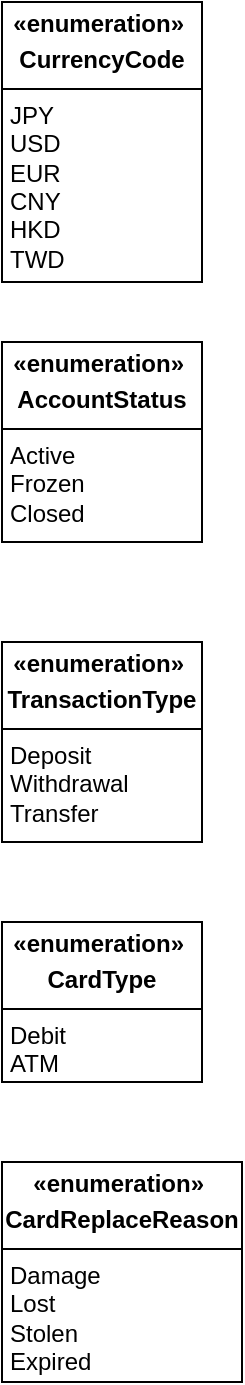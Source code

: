<mxfile>
    <diagram id="tlqW0XXGF8_SvCwe-ede" name="第 1 页">
        <mxGraphModel dx="426" dy="786" grid="1" gridSize="10" guides="1" tooltips="1" connect="1" arrows="1" fold="1" page="1" pageScale="1" pageWidth="827" pageHeight="1169" math="0" shadow="0">
            <root>
                <mxCell id="0"/>
                <mxCell id="1" parent="0"/>
                <mxCell id="3" value="&lt;p style=&quot;margin:0px;margin-top:4px;text-align:center;&quot;&gt;&lt;b&gt;«enumeration»&amp;nbsp;&lt;/b&gt;&lt;/p&gt;&lt;p style=&quot;margin:0px;margin-top:4px;text-align:center;&quot;&gt;&lt;b&gt;TransactionType&lt;/b&gt;&lt;/p&gt;&lt;hr size=&quot;1&quot; style=&quot;border-style:solid;&quot;&gt;&lt;p style=&quot;margin:0px;margin-left:4px;&quot;&gt;&lt;/p&gt;&lt;p style=&quot;margin:0px;margin-left:4px;&quot;&gt;Deposit&lt;/p&gt;&lt;p style=&quot;margin:0px;margin-left:4px;&quot;&gt;Withdrawal&lt;/p&gt;&lt;p style=&quot;margin:0px;margin-left:4px;&quot;&gt;Transfer&lt;/p&gt;" style="verticalAlign=top;align=left;overflow=fill;html=1;whiteSpace=wrap;" vertex="1" parent="1">
                    <mxGeometry x="50" y="380" width="100" height="100" as="geometry"/>
                </mxCell>
                <mxCell id="4" value="&lt;p style=&quot;margin:0px;margin-top:4px;text-align:center;&quot;&gt;&lt;b&gt;«enumeration»&amp;nbsp;&lt;/b&gt;&lt;/p&gt;&lt;p style=&quot;margin:0px;margin-top:4px;text-align:center;&quot;&gt;&lt;b&gt;AccountStatus&lt;/b&gt;&lt;/p&gt;&lt;hr size=&quot;1&quot; style=&quot;border-style:solid;&quot;&gt;&lt;p style=&quot;margin:0px;margin-left:4px;&quot;&gt;&lt;/p&gt;&lt;p style=&quot;margin:0px;margin-left:4px;&quot;&gt;Active&lt;/p&gt;&lt;p style=&quot;margin:0px;margin-left:4px;&quot;&gt;Frozen&lt;/p&gt;&lt;p style=&quot;margin:0px;margin-left:4px;&quot;&gt;Closed&lt;/p&gt;" style="verticalAlign=top;align=left;overflow=fill;html=1;whiteSpace=wrap;" vertex="1" parent="1">
                    <mxGeometry x="50" y="230" width="100" height="100" as="geometry"/>
                </mxCell>
                <mxCell id="5" value="&lt;p style=&quot;margin:0px;margin-top:4px;text-align:center;&quot;&gt;&lt;b&gt;«enumeration»&amp;nbsp;&lt;/b&gt;&lt;/p&gt;&lt;p style=&quot;margin:0px;margin-top:4px;text-align:center;&quot;&gt;&lt;b&gt;CurrencyCode&lt;/b&gt;&lt;/p&gt;&lt;hr size=&quot;1&quot; style=&quot;border-style:solid;&quot;&gt;&lt;p style=&quot;margin:0px;margin-left:4px;&quot;&gt;&lt;/p&gt;&lt;p style=&quot;margin:0px;margin-left:4px;&quot;&gt;JPY&lt;/p&gt;&lt;p style=&quot;margin:0px;margin-left:4px;&quot;&gt;USD&lt;/p&gt;&lt;p style=&quot;margin:0px;margin-left:4px;&quot;&gt;EUR&lt;/p&gt;&lt;p style=&quot;margin:0px;margin-left:4px;&quot;&gt;CNY&lt;/p&gt;&lt;p style=&quot;margin:0px;margin-left:4px;&quot;&gt;HKD&lt;/p&gt;&lt;p style=&quot;margin:0px;margin-left:4px;&quot;&gt;TWD&lt;/p&gt;" style="verticalAlign=top;align=left;overflow=fill;html=1;whiteSpace=wrap;" vertex="1" parent="1">
                    <mxGeometry x="50" y="60" width="100" height="140" as="geometry"/>
                </mxCell>
                <mxCell id="6" value="&lt;p style=&quot;margin:0px;margin-top:4px;text-align:center;&quot;&gt;&lt;b&gt;«enumeration»&amp;nbsp;&lt;/b&gt;&lt;/p&gt;&lt;p style=&quot;margin:0px;margin-top:4px;text-align:center;&quot;&gt;&lt;b&gt;CardType&lt;/b&gt;&lt;/p&gt;&lt;hr size=&quot;1&quot; style=&quot;border-style:solid;&quot;&gt;&lt;p style=&quot;margin:0px;margin-left:4px;&quot;&gt;&lt;/p&gt;&lt;p style=&quot;margin:0px;margin-left:4px;&quot;&gt;Debit&lt;/p&gt;&lt;p style=&quot;margin:0px;margin-left:4px;&quot;&gt;ATM&lt;/p&gt;" style="verticalAlign=top;align=left;overflow=fill;html=1;whiteSpace=wrap;" vertex="1" parent="1">
                    <mxGeometry x="50" y="520" width="100" height="80" as="geometry"/>
                </mxCell>
                <mxCell id="7" value="&lt;p style=&quot;margin:0px;margin-top:4px;text-align:center;&quot;&gt;&lt;b&gt;«enumeration»&amp;nbsp;&lt;/b&gt;&lt;/p&gt;&lt;p style=&quot;margin:0px;margin-top:4px;text-align:center;&quot;&gt;&lt;b&gt;CardReplaceReason&lt;/b&gt;&lt;/p&gt;&lt;hr size=&quot;1&quot; style=&quot;border-style:solid;&quot;&gt;&lt;p style=&quot;margin:0px;margin-left:4px;&quot;&gt;&lt;/p&gt;&lt;p style=&quot;margin:0px;margin-left:4px;&quot;&gt;Damage&lt;/p&gt;&lt;p style=&quot;margin:0px;margin-left:4px;&quot;&gt;Lost&lt;/p&gt;&lt;p style=&quot;margin:0px;margin-left:4px;&quot;&gt;Stolen&lt;/p&gt;&lt;p style=&quot;margin:0px;margin-left:4px;&quot;&gt;Expired&lt;/p&gt;" style="verticalAlign=top;align=left;overflow=fill;html=1;whiteSpace=wrap;" vertex="1" parent="1">
                    <mxGeometry x="50" y="640" width="120" height="110" as="geometry"/>
                </mxCell>
            </root>
        </mxGraphModel>
    </diagram>
</mxfile>